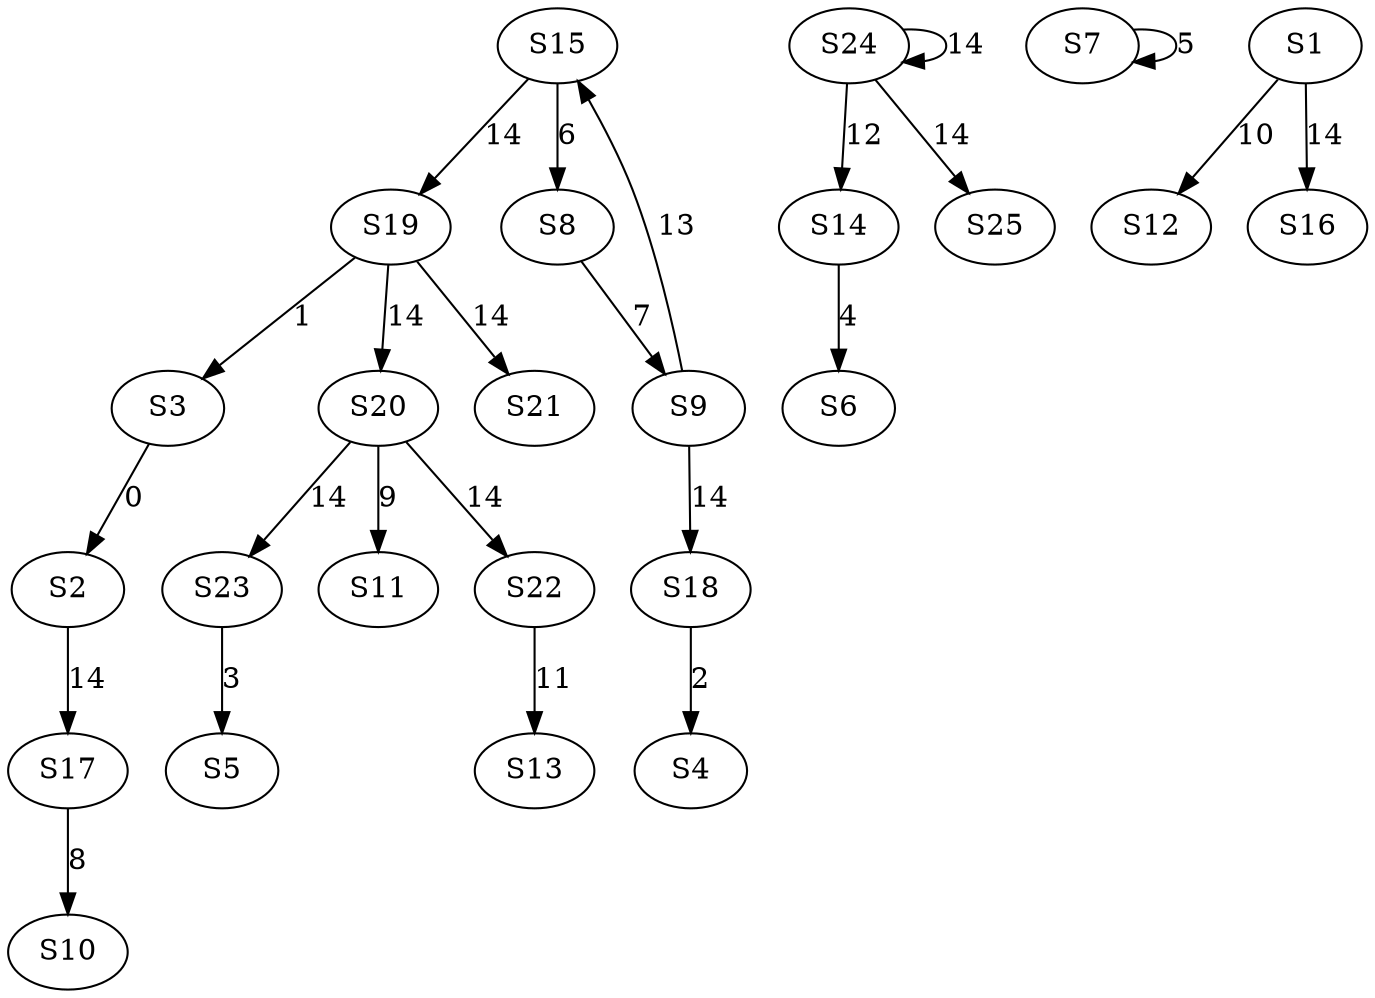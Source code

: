 strict digraph {
	S3 -> S2 [ label = 0 ];
	S19 -> S3 [ label = 1 ];
	S18 -> S4 [ label = 2 ];
	S23 -> S5 [ label = 3 ];
	S14 -> S6 [ label = 4 ];
	S7 -> S7 [ label = 5 ];
	S15 -> S8 [ label = 6 ];
	S8 -> S9 [ label = 7 ];
	S17 -> S10 [ label = 8 ];
	S20 -> S11 [ label = 9 ];
	S1 -> S12 [ label = 10 ];
	S22 -> S13 [ label = 11 ];
	S24 -> S14 [ label = 12 ];
	S9 -> S15 [ label = 13 ];
	S1 -> S16 [ label = 14 ];
	S2 -> S17 [ label = 14 ];
	S9 -> S18 [ label = 14 ];
	S15 -> S19 [ label = 14 ];
	S19 -> S20 [ label = 14 ];
	S19 -> S21 [ label = 14 ];
	S20 -> S22 [ label = 14 ];
	S20 -> S23 [ label = 14 ];
	S24 -> S24 [ label = 14 ];
	S24 -> S25 [ label = 14 ];
}
